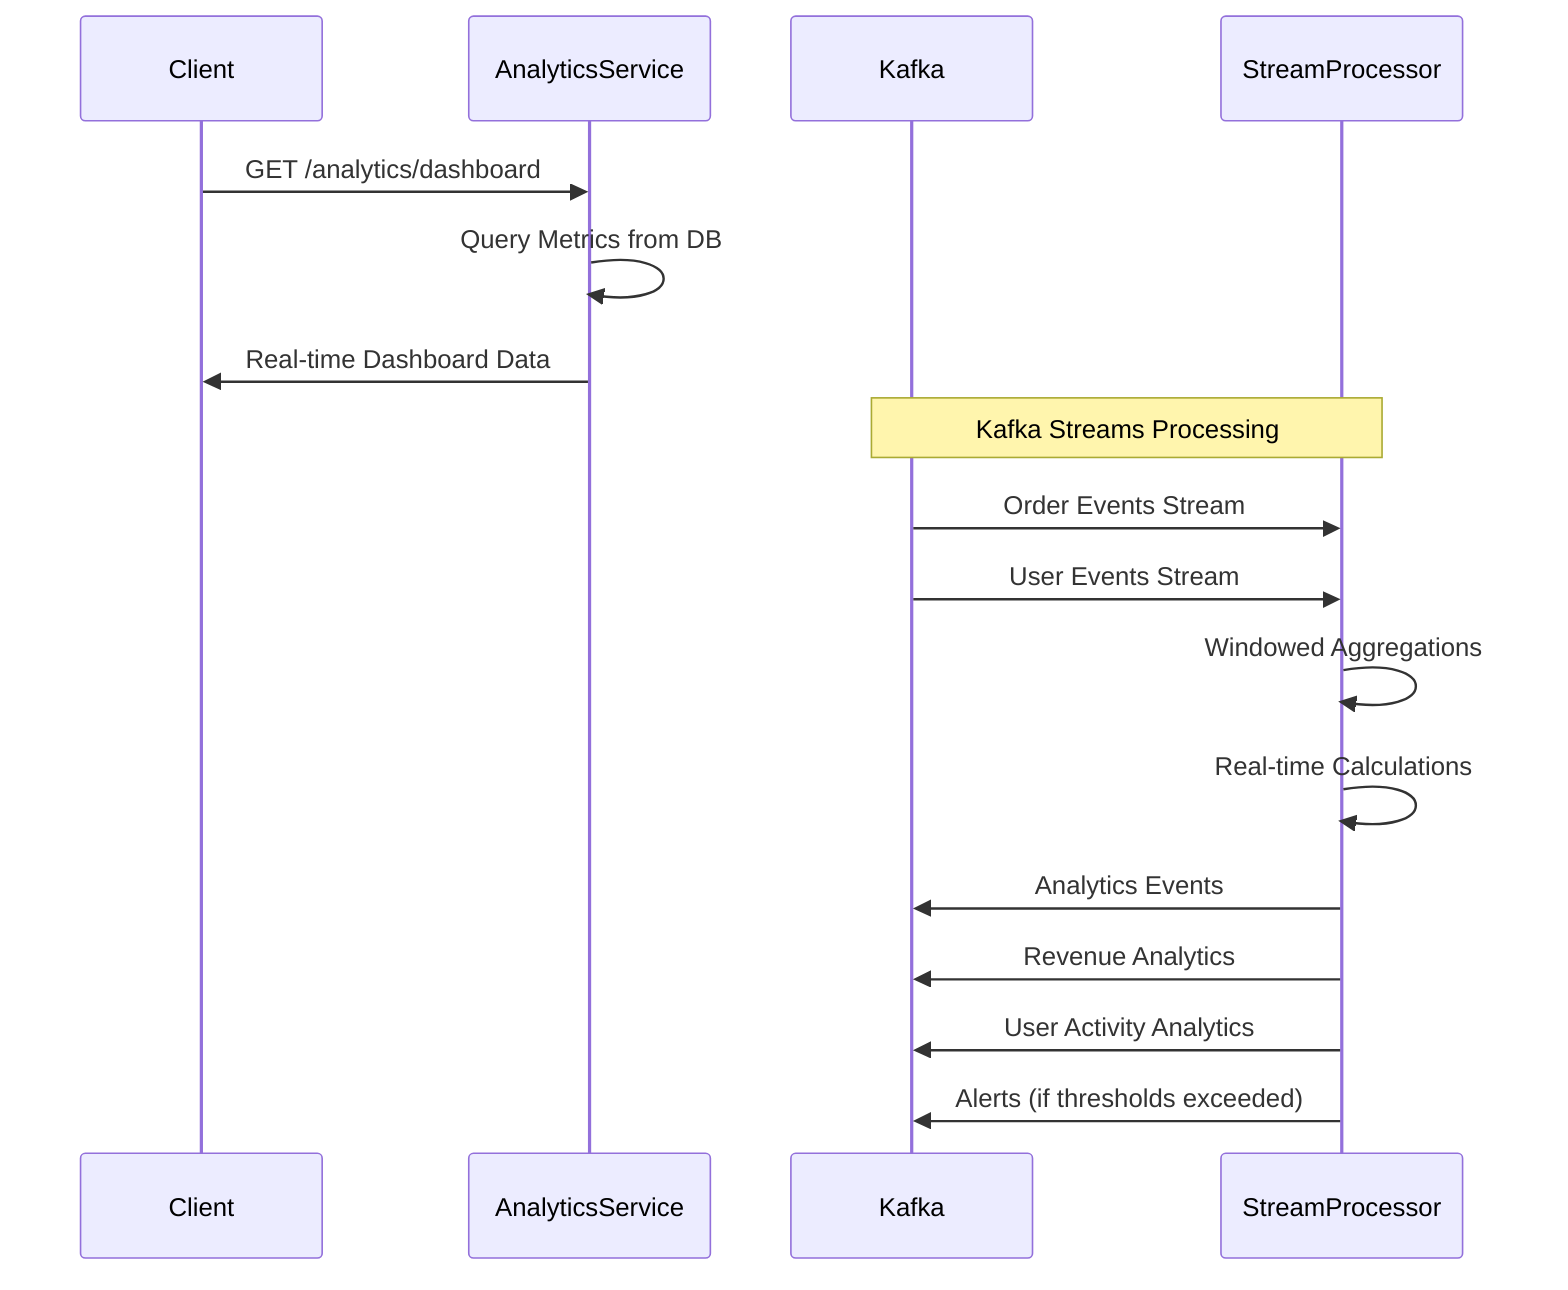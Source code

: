 %% Real-time Analytics Flow
sequenceDiagram
    participant Client
    participant AnalyticsService
    participant Kafka
    participant StreamProcessor
    
    Client->>AnalyticsService: GET /analytics/dashboard
    AnalyticsService->>AnalyticsService: Query Metrics from DB
    AnalyticsService->>Client: Real-time Dashboard Data
    
    Note over Kafka,StreamProcessor: Kafka Streams Processing
    Kafka->>StreamProcessor: Order Events Stream
    Kafka->>StreamProcessor: User Events Stream
    StreamProcessor->>StreamProcessor: Windowed Aggregations
    StreamProcessor->>StreamProcessor: Real-time Calculations
    StreamProcessor->>Kafka: Analytics Events
    StreamProcessor->>Kafka: Revenue Analytics
    StreamProcessor->>Kafka: User Activity Analytics
    StreamProcessor->>Kafka: Alerts (if thresholds exceeded)